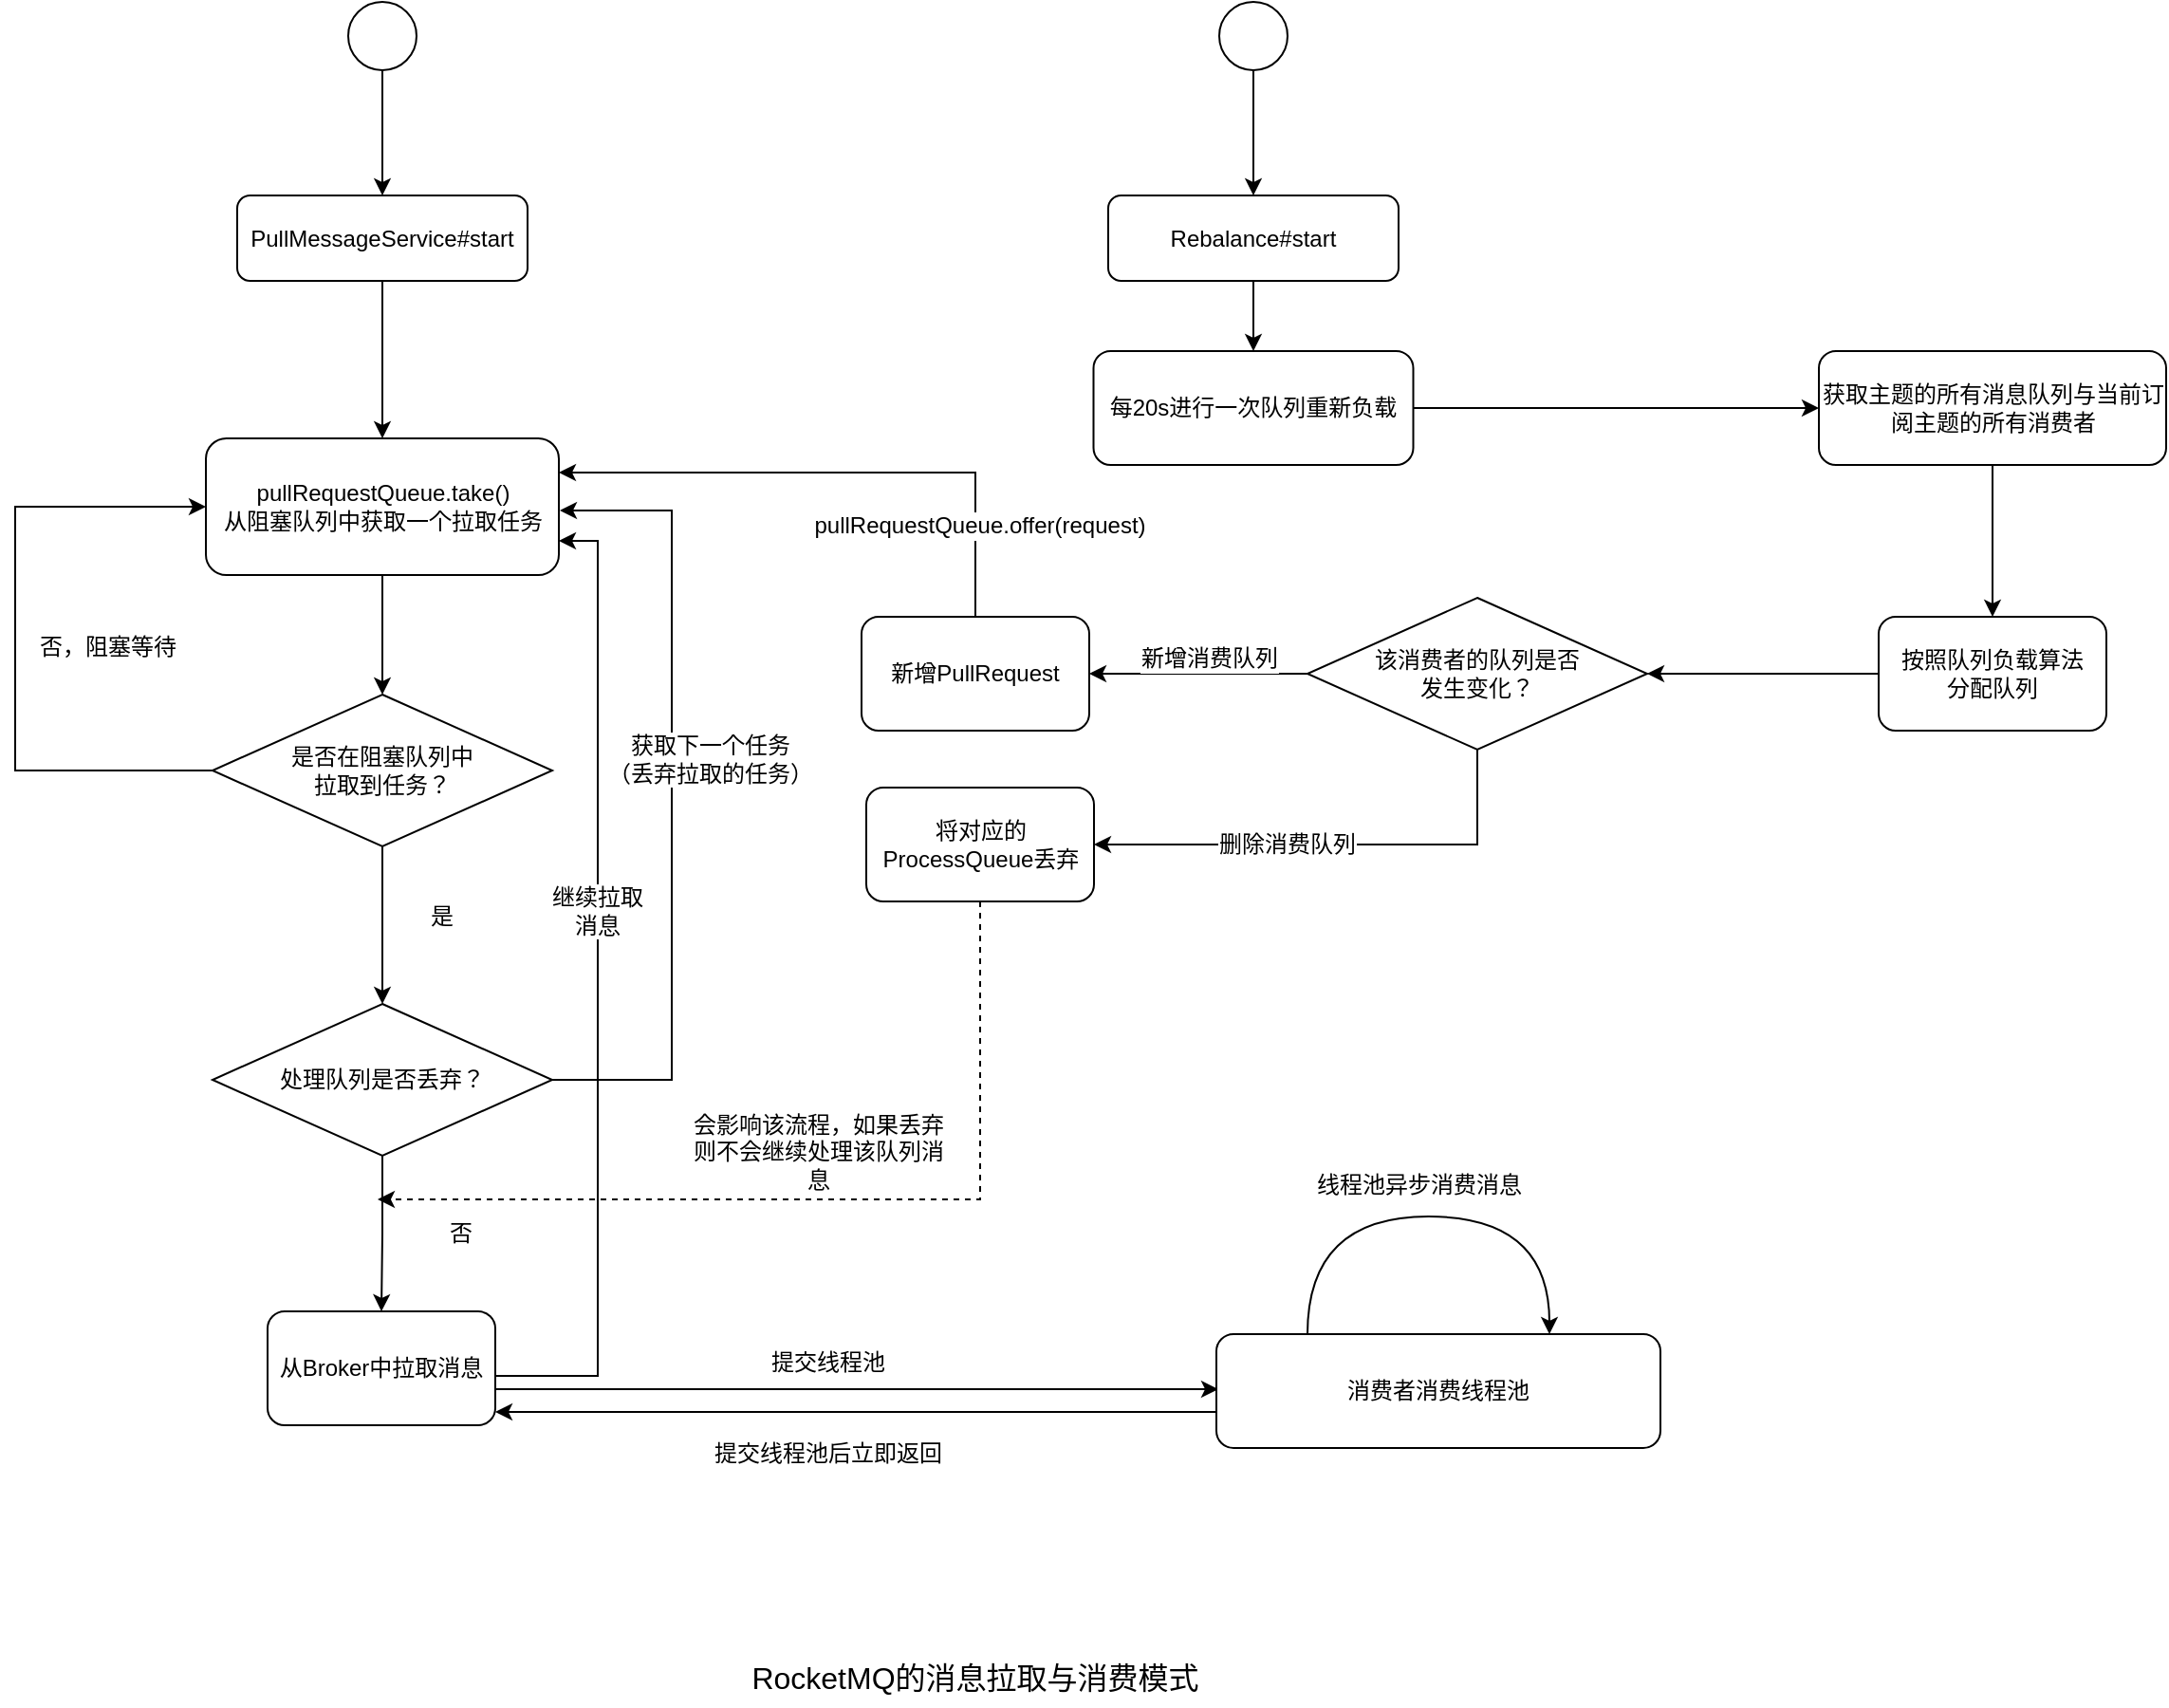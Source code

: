 <mxfile version="17.4.6" type="device"><diagram id="rj7BrUf4fKpxy-Sjl9PU" name="Page-1"><mxGraphModel dx="3283" dy="875" grid="0" gridSize="10" guides="1" tooltips="1" connect="1" arrows="1" fold="1" page="0" pageScale="1" pageWidth="2339" pageHeight="3300" math="0" shadow="0"><root><mxCell id="0"/><mxCell id="1" parent="0"/><mxCell id="vVuQoc0qxZxFTAE-g2QQ-6" value="" style="group" vertex="1" connectable="0" parent="1"><mxGeometry x="-296" y="16" width="153" height="147" as="geometry"/></mxCell><mxCell id="vVuQoc0qxZxFTAE-g2QQ-1" value="PullMessageService#start" style="rounded=1;whiteSpace=wrap;html=1;" vertex="1" parent="vVuQoc0qxZxFTAE-g2QQ-6"><mxGeometry y="102" width="153" height="45" as="geometry"/></mxCell><mxCell id="vVuQoc0qxZxFTAE-g2QQ-5" style="edgeStyle=orthogonalEdgeStyle;rounded=0;orthogonalLoop=1;jettySize=auto;html=1;entryX=0.5;entryY=0;entryDx=0;entryDy=0;" edge="1" parent="vVuQoc0qxZxFTAE-g2QQ-6" source="vVuQoc0qxZxFTAE-g2QQ-4" target="vVuQoc0qxZxFTAE-g2QQ-1"><mxGeometry relative="1" as="geometry"/></mxCell><mxCell id="vVuQoc0qxZxFTAE-g2QQ-4" value="" style="ellipse;whiteSpace=wrap;html=1;aspect=fixed;labelBackgroundColor=#FFFFFF;" vertex="1" parent="vVuQoc0qxZxFTAE-g2QQ-6"><mxGeometry x="58.5" width="36" height="36" as="geometry"/></mxCell><mxCell id="vVuQoc0qxZxFTAE-g2QQ-7" value="" style="group" vertex="1" connectable="0" parent="1"><mxGeometry x="163" y="16" width="153" height="147" as="geometry"/></mxCell><mxCell id="vVuQoc0qxZxFTAE-g2QQ-8" value="Rebalance#start" style="rounded=1;whiteSpace=wrap;html=1;" vertex="1" parent="vVuQoc0qxZxFTAE-g2QQ-7"><mxGeometry y="102" width="153" height="45" as="geometry"/></mxCell><mxCell id="vVuQoc0qxZxFTAE-g2QQ-9" style="edgeStyle=orthogonalEdgeStyle;rounded=0;orthogonalLoop=1;jettySize=auto;html=1;entryX=0.5;entryY=0;entryDx=0;entryDy=0;" edge="1" parent="vVuQoc0qxZxFTAE-g2QQ-7" source="vVuQoc0qxZxFTAE-g2QQ-10" target="vVuQoc0qxZxFTAE-g2QQ-8"><mxGeometry relative="1" as="geometry"/></mxCell><mxCell id="vVuQoc0qxZxFTAE-g2QQ-10" value="" style="ellipse;whiteSpace=wrap;html=1;aspect=fixed;labelBackgroundColor=#FFFFFF;" vertex="1" parent="vVuQoc0qxZxFTAE-g2QQ-7"><mxGeometry x="58.5" width="36" height="36" as="geometry"/></mxCell><mxCell id="vVuQoc0qxZxFTAE-g2QQ-14" style="edgeStyle=orthogonalEdgeStyle;rounded=0;orthogonalLoop=1;jettySize=auto;html=1;" edge="1" parent="1" source="vVuQoc0qxZxFTAE-g2QQ-11" target="vVuQoc0qxZxFTAE-g2QQ-13"><mxGeometry relative="1" as="geometry"/></mxCell><mxCell id="vVuQoc0qxZxFTAE-g2QQ-11" value="&lt;div&gt;pullRequestQueue.take()&lt;/div&gt;&lt;div&gt;从阻塞队列中获取一个拉取任务&lt;/div&gt;" style="rounded=1;whiteSpace=wrap;html=1;labelBackgroundColor=#FFFFFF;align=center;" vertex="1" parent="1"><mxGeometry x="-312.5" y="246" width="186" height="72" as="geometry"/></mxCell><mxCell id="vVuQoc0qxZxFTAE-g2QQ-12" style="edgeStyle=orthogonalEdgeStyle;rounded=0;orthogonalLoop=1;jettySize=auto;html=1;entryX=0.5;entryY=0;entryDx=0;entryDy=0;" edge="1" parent="1" source="vVuQoc0qxZxFTAE-g2QQ-1" target="vVuQoc0qxZxFTAE-g2QQ-11"><mxGeometry relative="1" as="geometry"/></mxCell><mxCell id="vVuQoc0qxZxFTAE-g2QQ-15" style="edgeStyle=orthogonalEdgeStyle;rounded=0;orthogonalLoop=1;jettySize=auto;html=1;entryX=0;entryY=0.5;entryDx=0;entryDy=0;" edge="1" parent="1" source="vVuQoc0qxZxFTAE-g2QQ-13" target="vVuQoc0qxZxFTAE-g2QQ-11"><mxGeometry relative="1" as="geometry"><Array as="points"><mxPoint x="-413" y="421"/><mxPoint x="-413" y="282"/></Array></mxGeometry></mxCell><mxCell id="vVuQoc0qxZxFTAE-g2QQ-19" style="edgeStyle=orthogonalEdgeStyle;rounded=0;orthogonalLoop=1;jettySize=auto;html=1;" edge="1" parent="1" source="vVuQoc0qxZxFTAE-g2QQ-13" target="vVuQoc0qxZxFTAE-g2QQ-17"><mxGeometry relative="1" as="geometry"/></mxCell><mxCell id="vVuQoc0qxZxFTAE-g2QQ-13" value="是否在阻塞队列中&lt;br&gt;拉取到任务？" style="rhombus;whiteSpace=wrap;html=1;labelBackgroundColor=#FFFFFF;" vertex="1" parent="1"><mxGeometry x="-309" y="381" width="179" height="80" as="geometry"/></mxCell><mxCell id="vVuQoc0qxZxFTAE-g2QQ-16" value="否，阻塞等待" style="text;html=1;strokeColor=none;fillColor=none;align=center;verticalAlign=middle;whiteSpace=wrap;rounded=0;labelBackgroundColor=#FFFFFF;" vertex="1" parent="1"><mxGeometry x="-406" y="341" width="84" height="30" as="geometry"/></mxCell><mxCell id="vVuQoc0qxZxFTAE-g2QQ-22" style="edgeStyle=orthogonalEdgeStyle;rounded=0;orthogonalLoop=1;jettySize=auto;html=1;" edge="1" parent="1" source="vVuQoc0qxZxFTAE-g2QQ-17" target="vVuQoc0qxZxFTAE-g2QQ-21"><mxGeometry relative="1" as="geometry"/></mxCell><mxCell id="vVuQoc0qxZxFTAE-g2QQ-25" style="edgeStyle=orthogonalEdgeStyle;rounded=0;orthogonalLoop=1;jettySize=auto;html=1;exitX=1;exitY=0.5;exitDx=0;exitDy=0;" edge="1" parent="1" source="vVuQoc0qxZxFTAE-g2QQ-17"><mxGeometry relative="1" as="geometry"><mxPoint x="-126" y="284" as="targetPoint"/><Array as="points"><mxPoint x="-67" y="584"/><mxPoint x="-67" y="284"/></Array></mxGeometry></mxCell><mxCell id="vVuQoc0qxZxFTAE-g2QQ-17" value="处理队列是否丢弃？" style="rhombus;whiteSpace=wrap;html=1;labelBackgroundColor=#FFFFFF;" vertex="1" parent="1"><mxGeometry x="-309" y="544" width="179" height="80" as="geometry"/></mxCell><mxCell id="vVuQoc0qxZxFTAE-g2QQ-20" value="是" style="text;html=1;strokeColor=none;fillColor=none;align=center;verticalAlign=middle;whiteSpace=wrap;rounded=0;labelBackgroundColor=#FFFFFF;" vertex="1" parent="1"><mxGeometry x="-218" y="483" width="60" height="30" as="geometry"/></mxCell><mxCell id="vVuQoc0qxZxFTAE-g2QQ-24" style="edgeStyle=orthogonalEdgeStyle;rounded=0;orthogonalLoop=1;jettySize=auto;html=1;entryX=1;entryY=0.75;entryDx=0;entryDy=0;" edge="1" parent="1" source="vVuQoc0qxZxFTAE-g2QQ-21" target="vVuQoc0qxZxFTAE-g2QQ-11"><mxGeometry relative="1" as="geometry"><Array as="points"><mxPoint x="-106" y="740"/><mxPoint x="-106" y="300"/></Array></mxGeometry></mxCell><mxCell id="vVuQoc0qxZxFTAE-g2QQ-44" style="edgeStyle=orthogonalEdgeStyle;rounded=0;orthogonalLoop=1;jettySize=auto;html=1;" edge="1" parent="1" source="vVuQoc0qxZxFTAE-g2QQ-21"><mxGeometry relative="1" as="geometry"><mxPoint x="221" y="747" as="targetPoint"/><Array as="points"><mxPoint x="178" y="747"/></Array></mxGeometry></mxCell><mxCell id="vVuQoc0qxZxFTAE-g2QQ-21" value="从Broker中拉取消息" style="rounded=1;whiteSpace=wrap;html=1;labelBackgroundColor=#FFFFFF;" vertex="1" parent="1"><mxGeometry x="-280" y="706" width="120" height="60" as="geometry"/></mxCell><mxCell id="vVuQoc0qxZxFTAE-g2QQ-23" value="否" style="text;html=1;strokeColor=none;fillColor=none;align=center;verticalAlign=middle;whiteSpace=wrap;rounded=0;labelBackgroundColor=#FFFFFF;" vertex="1" parent="1"><mxGeometry x="-208" y="650" width="60" height="30" as="geometry"/></mxCell><mxCell id="vVuQoc0qxZxFTAE-g2QQ-28" value="继续拉取消息" style="text;html=1;strokeColor=none;fillColor=none;align=center;verticalAlign=middle;whiteSpace=wrap;rounded=0;labelBackgroundColor=#FFFFFF;" vertex="1" parent="1"><mxGeometry x="-136" y="480" width="60" height="30" as="geometry"/></mxCell><mxCell id="vVuQoc0qxZxFTAE-g2QQ-29" value="获取下一个任务&lt;br&gt;（丢弃拉取的任务）" style="text;html=1;strokeColor=none;fillColor=none;align=center;verticalAlign=middle;whiteSpace=wrap;rounded=0;labelBackgroundColor=#FFFFFF;" vertex="1" parent="1"><mxGeometry x="-106" y="400" width="119" height="30" as="geometry"/></mxCell><mxCell id="vVuQoc0qxZxFTAE-g2QQ-31" style="edgeStyle=orthogonalEdgeStyle;rounded=0;orthogonalLoop=1;jettySize=auto;html=1;exitX=0.5;exitY=0;exitDx=0;exitDy=0;entryX=1;entryY=0.25;entryDx=0;entryDy=0;" edge="1" parent="1" source="vVuQoc0qxZxFTAE-g2QQ-30" target="vVuQoc0qxZxFTAE-g2QQ-11"><mxGeometry relative="1" as="geometry"/></mxCell><mxCell id="vVuQoc0qxZxFTAE-g2QQ-30" value="新增PullRequest" style="rounded=1;whiteSpace=wrap;html=1;labelBackgroundColor=#FFFFFF;" vertex="1" parent="1"><mxGeometry x="33" y="340" width="120" height="60" as="geometry"/></mxCell><mxCell id="vVuQoc0qxZxFTAE-g2QQ-32" value="pullRequestQueue.offer(request)" style="text;html=1;strokeColor=none;fillColor=none;align=center;verticalAlign=middle;whiteSpace=wrap;rounded=0;labelBackgroundColor=#FFFFFF;" vertex="1" parent="1"><mxGeometry x="-14" y="279" width="219" height="26" as="geometry"/></mxCell><mxCell id="vVuQoc0qxZxFTAE-g2QQ-34" style="edgeStyle=orthogonalEdgeStyle;rounded=0;orthogonalLoop=1;jettySize=auto;html=1;entryX=1;entryY=0.5;entryDx=0;entryDy=0;" edge="1" parent="1" source="vVuQoc0qxZxFTAE-g2QQ-33" target="vVuQoc0qxZxFTAE-g2QQ-30"><mxGeometry relative="1" as="geometry"/></mxCell><mxCell id="vVuQoc0qxZxFTAE-g2QQ-54" style="edgeStyle=orthogonalEdgeStyle;rounded=0;orthogonalLoop=1;jettySize=auto;html=1;entryX=1;entryY=0.5;entryDx=0;entryDy=0;elbow=vertical;" edge="1" parent="1" source="vVuQoc0qxZxFTAE-g2QQ-33" target="vVuQoc0qxZxFTAE-g2QQ-52"><mxGeometry relative="1" as="geometry"><Array as="points"><mxPoint x="358" y="460"/></Array></mxGeometry></mxCell><mxCell id="vVuQoc0qxZxFTAE-g2QQ-33" value="该消费者的队列是否&lt;br&gt;发生变化？" style="rhombus;whiteSpace=wrap;html=1;labelBackgroundColor=#FFFFFF;" vertex="1" parent="1"><mxGeometry x="268" y="330" width="179" height="80" as="geometry"/></mxCell><mxCell id="vVuQoc0qxZxFTAE-g2QQ-35" value="新增消费队列" style="text;html=1;strokeColor=none;fillColor=none;align=center;verticalAlign=middle;whiteSpace=wrap;rounded=0;labelBackgroundColor=#FFFFFF;" vertex="1" parent="1"><mxGeometry x="155" y="352" width="123" height="19" as="geometry"/></mxCell><mxCell id="vVuQoc0qxZxFTAE-g2QQ-37" style="edgeStyle=orthogonalEdgeStyle;rounded=0;orthogonalLoop=1;jettySize=auto;html=1;entryX=1;entryY=0.5;entryDx=0;entryDy=0;" edge="1" parent="1" source="vVuQoc0qxZxFTAE-g2QQ-36" target="vVuQoc0qxZxFTAE-g2QQ-33"><mxGeometry relative="1" as="geometry"/></mxCell><mxCell id="vVuQoc0qxZxFTAE-g2QQ-36" value="按照队列负载算法&lt;br&gt;分配队列" style="rounded=1;whiteSpace=wrap;html=1;labelBackgroundColor=#FFFFFF;" vertex="1" parent="1"><mxGeometry x="569" y="340" width="120" height="60" as="geometry"/></mxCell><mxCell id="vVuQoc0qxZxFTAE-g2QQ-39" style="edgeStyle=orthogonalEdgeStyle;rounded=0;orthogonalLoop=1;jettySize=auto;html=1;" edge="1" parent="1" source="vVuQoc0qxZxFTAE-g2QQ-38" target="vVuQoc0qxZxFTAE-g2QQ-36"><mxGeometry relative="1" as="geometry"/></mxCell><mxCell id="vVuQoc0qxZxFTAE-g2QQ-38" value="获取主题的所有消息队列与当前订阅主题的所有消费者" style="rounded=1;whiteSpace=wrap;html=1;labelBackgroundColor=#FFFFFF;" vertex="1" parent="1"><mxGeometry x="537.5" y="200" width="183" height="60" as="geometry"/></mxCell><mxCell id="vVuQoc0qxZxFTAE-g2QQ-42" style="edgeStyle=orthogonalEdgeStyle;rounded=0;orthogonalLoop=1;jettySize=auto;html=1;exitX=1;exitY=0.5;exitDx=0;exitDy=0;entryX=0;entryY=0.5;entryDx=0;entryDy=0;" edge="1" parent="1" source="vVuQoc0qxZxFTAE-g2QQ-40" target="vVuQoc0qxZxFTAE-g2QQ-38"><mxGeometry relative="1" as="geometry"/></mxCell><mxCell id="vVuQoc0qxZxFTAE-g2QQ-40" value="每20s进行一次队列重新负载" style="rounded=1;whiteSpace=wrap;html=1;labelBackgroundColor=#FFFFFF;" vertex="1" parent="1"><mxGeometry x="155.25" y="200" width="168.5" height="60" as="geometry"/></mxCell><mxCell id="vVuQoc0qxZxFTAE-g2QQ-41" style="edgeStyle=orthogonalEdgeStyle;rounded=0;orthogonalLoop=1;jettySize=auto;html=1;entryX=0.5;entryY=0;entryDx=0;entryDy=0;" edge="1" parent="1" source="vVuQoc0qxZxFTAE-g2QQ-8" target="vVuQoc0qxZxFTAE-g2QQ-40"><mxGeometry relative="1" as="geometry"/></mxCell><mxCell id="vVuQoc0qxZxFTAE-g2QQ-46" style="edgeStyle=orthogonalEdgeStyle;rounded=0;orthogonalLoop=1;jettySize=auto;html=1;entryX=1;entryY=1;entryDx=0;entryDy=0;exitX=0;exitY=0.75;exitDx=0;exitDy=0;" edge="1" parent="1"><mxGeometry relative="1" as="geometry"><mxPoint x="220" y="756" as="sourcePoint"/><mxPoint x="-160.0" y="759" as="targetPoint"/><Array as="points"><mxPoint x="220" y="759"/></Array></mxGeometry></mxCell><mxCell id="vVuQoc0qxZxFTAE-g2QQ-43" value="消费者消费线程池" style="rounded=1;whiteSpace=wrap;html=1;labelBackgroundColor=#FFFFFF;" vertex="1" parent="1"><mxGeometry x="220" y="718" width="234" height="60" as="geometry"/></mxCell><mxCell id="vVuQoc0qxZxFTAE-g2QQ-45" value="提交线程池" style="text;html=1;strokeColor=none;fillColor=none;align=center;verticalAlign=middle;whiteSpace=wrap;rounded=0;labelBackgroundColor=#FFFFFF;" vertex="1" parent="1"><mxGeometry x="-44" y="718" width="119" height="30" as="geometry"/></mxCell><mxCell id="vVuQoc0qxZxFTAE-g2QQ-48" value="提交线程池后立即返回" style="text;html=1;strokeColor=none;fillColor=none;align=center;verticalAlign=middle;whiteSpace=wrap;rounded=0;labelBackgroundColor=#FFFFFF;" vertex="1" parent="1"><mxGeometry x="-55" y="766" width="141" height="30" as="geometry"/></mxCell><mxCell id="vVuQoc0qxZxFTAE-g2QQ-50" value="" style="endArrow=classic;html=1;rounded=0;edgeStyle=orthogonalEdgeStyle;elbow=vertical;entryX=0.75;entryY=0;entryDx=0;entryDy=0;curved=1;" edge="1" parent="1" source="vVuQoc0qxZxFTAE-g2QQ-43" target="vVuQoc0qxZxFTAE-g2QQ-43"><mxGeometry width="50" height="50" relative="1" as="geometry"><mxPoint x="268" y="670" as="sourcePoint"/><mxPoint x="203" y="642" as="targetPoint"/><Array as="points"><mxPoint x="268" y="656"/><mxPoint x="396" y="656"/></Array></mxGeometry></mxCell><mxCell id="vVuQoc0qxZxFTAE-g2QQ-51" value="线程池异步消费消息" style="text;strokeColor=none;fillColor=none;align=left;verticalAlign=middle;spacingLeft=4;spacingRight=4;overflow=hidden;points=[[0,0.5],[1,0.5]];portConstraint=eastwest;rotatable=0;labelBackgroundColor=#FFFFFF;" vertex="1" parent="1"><mxGeometry x="267" y="629" width="140" height="19" as="geometry"/></mxCell><mxCell id="vVuQoc0qxZxFTAE-g2QQ-57" style="edgeStyle=orthogonalEdgeStyle;rounded=0;orthogonalLoop=1;jettySize=auto;html=1;elbow=vertical;dashed=1;" edge="1" parent="1" source="vVuQoc0qxZxFTAE-g2QQ-52"><mxGeometry relative="1" as="geometry"><mxPoint x="-222" y="647" as="targetPoint"/><Array as="points"><mxPoint x="96" y="647"/><mxPoint x="-220" y="647"/></Array></mxGeometry></mxCell><mxCell id="vVuQoc0qxZxFTAE-g2QQ-52" value="将对应的ProcessQueue丢弃" style="rounded=1;whiteSpace=wrap;html=1;labelBackgroundColor=#FFFFFF;" vertex="1" parent="1"><mxGeometry x="35.5" y="430" width="120" height="60" as="geometry"/></mxCell><mxCell id="vVuQoc0qxZxFTAE-g2QQ-55" value="删除消费队列" style="text;html=1;strokeColor=none;fillColor=none;align=center;verticalAlign=middle;whiteSpace=wrap;rounded=0;labelBackgroundColor=#FFFFFF;" vertex="1" parent="1"><mxGeometry x="196" y="450.5" width="123" height="19" as="geometry"/></mxCell><mxCell id="vVuQoc0qxZxFTAE-g2QQ-56" value="会影响该流程，如果丢弃则不会继续处理该队列消息" style="text;html=1;strokeColor=none;fillColor=none;align=center;verticalAlign=middle;whiteSpace=wrap;rounded=0;labelBackgroundColor=#FFFFFF;" vertex="1" parent="1"><mxGeometry x="-57" y="564" width="135" height="116" as="geometry"/></mxCell><mxCell id="vVuQoc0qxZxFTAE-g2QQ-58" value="&lt;font style=&quot;font-size: 16px&quot;&gt;RocketMQ的消息拉取与消费模式&lt;/font&gt;" style="text;html=1;strokeColor=none;fillColor=none;align=center;verticalAlign=middle;whiteSpace=wrap;rounded=0;labelBackgroundColor=#FFFFFF;" vertex="1" parent="1"><mxGeometry x="-189" y="884" width="564" height="30" as="geometry"/></mxCell></root></mxGraphModel></diagram></mxfile>